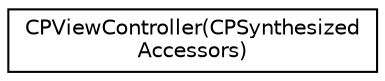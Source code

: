 digraph "Graphical Class Hierarchy"
{
  edge [fontname="Helvetica",fontsize="10",labelfontname="Helvetica",labelfontsize="10"];
  node [fontname="Helvetica",fontsize="10",shape=record];
  rankdir="LR";
  Node1 [label="CPViewController(CPSynthesized\lAccessors)",height=0.2,width=0.4,color="black", fillcolor="white", style="filled",URL="$category_c_p_view_controller_07_c_p_synthesized_accessors_08.html"];
}

